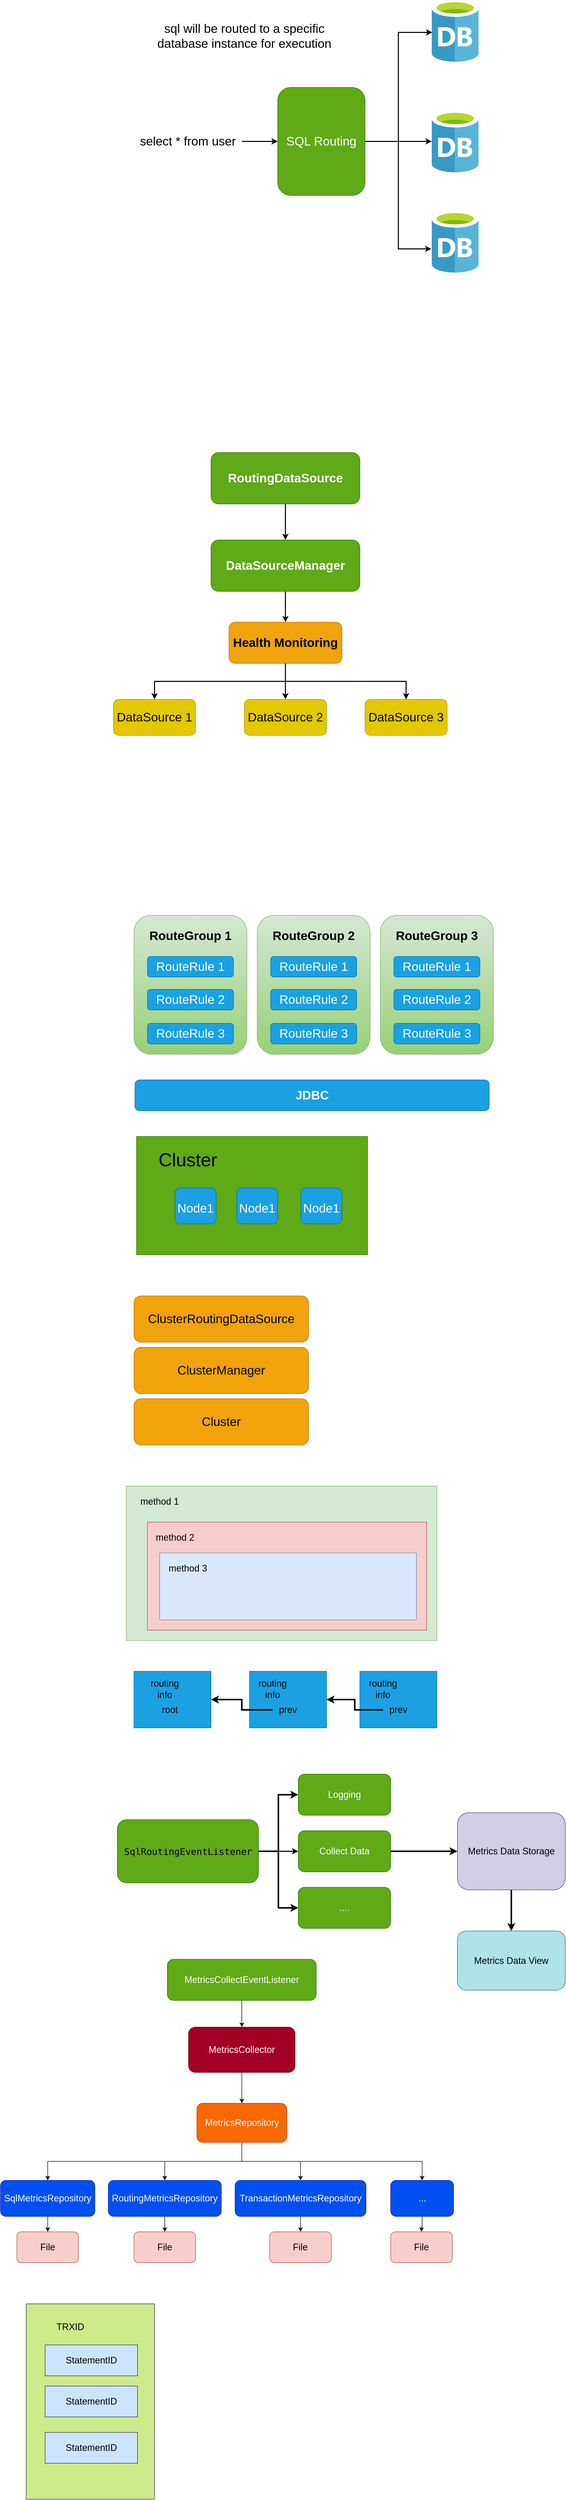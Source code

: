 <mxfile version="20.5.3" type="embed"><diagram id="23iRSUPoRavnBvh4doch" name="Page-1"><mxGraphModel dx="1753" dy="402" grid="1" gridSize="10" guides="1" tooltips="1" connect="1" arrows="1" fold="1" page="1" pageScale="1" pageWidth="827" pageHeight="1169" math="0" shadow="0"><root><mxCell id="0"/><mxCell id="1" parent="0"/><mxCell id="12" style="edgeStyle=orthogonalEdgeStyle;rounded=0;orthogonalLoop=1;jettySize=auto;html=1;entryX=0.011;entryY=0.525;entryDx=0;entryDy=0;entryPerimeter=0;fontSize=18;strokeWidth=2;" parent="1" source="2" target="4" edge="1"><mxGeometry relative="1" as="geometry"/></mxCell><mxCell id="13" style="edgeStyle=orthogonalEdgeStyle;rounded=0;orthogonalLoop=1;jettySize=auto;html=1;fontSize=18;strokeWidth=2;" parent="1" source="2" target="10" edge="1"><mxGeometry relative="1" as="geometry"/></mxCell><mxCell id="14" style="edgeStyle=orthogonalEdgeStyle;rounded=0;orthogonalLoop=1;jettySize=auto;html=1;entryX=-0.011;entryY=0.617;entryDx=0;entryDy=0;entryPerimeter=0;fontSize=18;strokeWidth=2;" parent="1" source="2" target="6" edge="1"><mxGeometry relative="1" as="geometry"/></mxCell><mxCell id="2" value="&lt;font style=&quot;font-size: 24px;&quot;&gt;SQL Routing&lt;/font&gt;" style="rounded=1;whiteSpace=wrap;html=1;fillColor=#60a917;fontColor=#ffffff;strokeColor=#2D7600;" parent="1" vertex="1"><mxGeometry x="350" y="220" width="170" height="210" as="geometry"/></mxCell><mxCell id="4" value="" style="sketch=0;aspect=fixed;html=1;points=[];align=center;image;fontSize=12;image=img/lib/mscae/Database_General.svg;" parent="1" vertex="1"><mxGeometry x="650" y="50" width="91.2" height="120" as="geometry"/></mxCell><mxCell id="6" value="" style="sketch=0;aspect=fixed;html=1;points=[];align=center;image;fontSize=12;image=img/lib/mscae/Database_General.svg;" parent="1" vertex="1"><mxGeometry x="650" y="460" width="91.2" height="120" as="geometry"/></mxCell><mxCell id="10" value="" style="sketch=0;aspect=fixed;html=1;points=[];align=center;image;fontSize=12;image=img/lib/mscae/Database_General.svg;" parent="1" vertex="1"><mxGeometry x="650" y="265" width="91.2" height="120" as="geometry"/></mxCell><mxCell id="15" style="edgeStyle=orthogonalEdgeStyle;rounded=0;orthogonalLoop=1;jettySize=auto;html=1;entryX=0;entryY=0.5;entryDx=0;entryDy=0;fontSize=24;strokeWidth=2;" parent="1" source="11" target="2" edge="1"><mxGeometry relative="1" as="geometry"/></mxCell><mxCell id="11" value="&lt;font style=&quot;font-size: 24px;&quot;&gt;select * from user&lt;/font&gt;" style="text;html=1;strokeColor=none;fillColor=none;align=center;verticalAlign=middle;whiteSpace=wrap;rounded=0;fontSize=18;" parent="1" vertex="1"><mxGeometry x="70" y="302.5" width="210" height="45" as="geometry"/></mxCell><mxCell id="19" value="&lt;span style=&quot;&quot;&gt;sql will be routed to a specific database instance for execution&lt;/span&gt;" style="text;html=1;strokeColor=none;fillColor=none;align=center;verticalAlign=middle;whiteSpace=wrap;rounded=0;fontSize=24;" parent="1" vertex="1"><mxGeometry x="90" y="60" width="390" height="120" as="geometry"/></mxCell><mxCell id="32" style="edgeStyle=orthogonalEdgeStyle;rounded=0;orthogonalLoop=1;jettySize=auto;html=1;strokeWidth=2;fontSize=24;" parent="1" source="22" target="31" edge="1"><mxGeometry relative="1" as="geometry"/></mxCell><mxCell id="22" value="&lt;b&gt;&lt;font style=&quot;font-size: 24px;&quot;&gt;DataSourceManager&lt;/font&gt;&lt;/b&gt;" style="rounded=1;whiteSpace=wrap;html=1;fillColor=#60a917;fontColor=#ffffff;strokeColor=#2D7600;" parent="1" vertex="1"><mxGeometry x="220" y="1100" width="290" height="100" as="geometry"/></mxCell><mxCell id="23" value="DataSource 1" style="rounded=1;whiteSpace=wrap;html=1;fontSize=24;fillColor=#e3c800;fontColor=#000000;strokeColor=#B09500;" parent="1" vertex="1"><mxGeometry x="30" y="1410" width="160" height="70" as="geometry"/></mxCell><mxCell id="24" value="DataSource 2" style="rounded=1;whiteSpace=wrap;html=1;fontSize=24;fillColor=#e3c800;fontColor=#000000;strokeColor=#B09500;" parent="1" vertex="1"><mxGeometry x="285" y="1410" width="160" height="70" as="geometry"/></mxCell><mxCell id="25" value="DataSource 3" style="rounded=1;whiteSpace=wrap;html=1;fontSize=24;fillColor=#e3c800;fontColor=#000000;strokeColor=#B09500;" parent="1" vertex="1"><mxGeometry x="520" y="1410" width="160" height="70" as="geometry"/></mxCell><mxCell id="33" style="edgeStyle=orthogonalEdgeStyle;rounded=0;orthogonalLoop=1;jettySize=auto;html=1;strokeWidth=2;fontSize=24;" parent="1" source="31" target="24" edge="1"><mxGeometry relative="1" as="geometry"/></mxCell><mxCell id="34" style="edgeStyle=orthogonalEdgeStyle;rounded=0;orthogonalLoop=1;jettySize=auto;html=1;strokeWidth=2;fontSize=24;exitX=0.5;exitY=1;exitDx=0;exitDy=0;" parent="1" source="31" target="25" edge="1"><mxGeometry relative="1" as="geometry"/></mxCell><mxCell id="35" style="edgeStyle=orthogonalEdgeStyle;rounded=0;orthogonalLoop=1;jettySize=auto;html=1;strokeWidth=2;fontSize=24;exitX=0.5;exitY=1;exitDx=0;exitDy=0;" parent="1" source="31" target="23" edge="1"><mxGeometry relative="1" as="geometry"/></mxCell><mxCell id="31" value="&lt;b&gt;&lt;font style=&quot;font-size: 24px;&quot;&gt;Health Monitoring&lt;/font&gt;&lt;/b&gt;" style="rounded=1;whiteSpace=wrap;html=1;fillColor=#f0a30a;fontColor=#000000;strokeColor=#BD7000;" parent="1" vertex="1"><mxGeometry x="255" y="1260" width="220" height="80" as="geometry"/></mxCell><mxCell id="40" style="edgeStyle=orthogonalEdgeStyle;rounded=0;orthogonalLoop=1;jettySize=auto;html=1;strokeWidth=2;fontSize=24;" parent="1" source="37" target="22" edge="1"><mxGeometry relative="1" as="geometry"/></mxCell><mxCell id="37" value="&lt;b&gt;&lt;font style=&quot;font-size: 24px;&quot;&gt;RoutingDataSource&lt;/font&gt;&lt;/b&gt;" style="rounded=1;whiteSpace=wrap;html=1;fillColor=#60a917;fontColor=#ffffff;strokeColor=#2D7600;" parent="1" vertex="1"><mxGeometry x="220" y="930" width="290" height="100" as="geometry"/></mxCell><mxCell id="41" value="" style="rounded=1;whiteSpace=wrap;html=1;fillColor=#d5e8d4;strokeColor=#82b366;gradientColor=#97d077;" parent="1" vertex="1"><mxGeometry x="70" y="1830" width="220" height="270" as="geometry"/></mxCell><mxCell id="42" value="&lt;font style=&quot;font-size: 24px;&quot; color=&quot;#000000&quot;&gt;&lt;b style=&quot;&quot;&gt;RouteGroup 1&lt;/b&gt;&lt;/font&gt;" style="text;html=1;strokeColor=none;fillColor=none;align=center;verticalAlign=middle;whiteSpace=wrap;rounded=0;" parent="1" vertex="1"><mxGeometry x="78.13" y="1850" width="203.75" height="40" as="geometry"/></mxCell><mxCell id="43" value="&lt;font color=&quot;#ffffff&quot;&gt;RouteRule 1&lt;/font&gt;" style="rounded=1;whiteSpace=wrap;html=1;fontSize=24;fillColor=#1ba1e2;strokeColor=#006EAF;fontColor=#ffffff;" parent="1" vertex="1"><mxGeometry x="96.25" y="1910" width="167.5" height="40" as="geometry"/></mxCell><mxCell id="44" value="&lt;font color=&quot;#ffffff&quot;&gt;RouteRule 2&lt;/font&gt;" style="rounded=1;whiteSpace=wrap;html=1;fontSize=24;fillColor=#1ba1e2;strokeColor=#006EAF;fontColor=#ffffff;" parent="1" vertex="1"><mxGeometry x="96.25" y="1974" width="167.5" height="40" as="geometry"/></mxCell><mxCell id="45" value="&lt;font color=&quot;#ffffff&quot;&gt;RouteRule 3&lt;/font&gt;" style="rounded=1;whiteSpace=wrap;html=1;fontSize=24;fillColor=#1ba1e2;strokeColor=#006EAF;fontColor=#ffffff;" parent="1" vertex="1"><mxGeometry x="96.25" y="2040" width="167.5" height="40" as="geometry"/></mxCell><mxCell id="46" value="" style="rounded=1;whiteSpace=wrap;html=1;fillColor=#d5e8d4;strokeColor=#82b366;gradientColor=#97d077;" parent="1" vertex="1"><mxGeometry x="310" y="1830" width="220" height="270" as="geometry"/></mxCell><mxCell id="47" value="&lt;font style=&quot;font-size: 24px;&quot; color=&quot;#000000&quot;&gt;&lt;b style=&quot;&quot;&gt;RouteGroup 2&lt;/b&gt;&lt;/font&gt;" style="text;html=1;strokeColor=none;fillColor=none;align=center;verticalAlign=middle;whiteSpace=wrap;rounded=0;" parent="1" vertex="1"><mxGeometry x="318.13" y="1850" width="203.75" height="40" as="geometry"/></mxCell><mxCell id="48" value="&lt;font color=&quot;#ffffff&quot;&gt;RouteRule 1&lt;/font&gt;" style="rounded=1;whiteSpace=wrap;html=1;fontSize=24;fillColor=#1ba1e2;strokeColor=#006EAF;fontColor=#ffffff;" parent="1" vertex="1"><mxGeometry x="336.25" y="1910" width="167.5" height="40" as="geometry"/></mxCell><mxCell id="49" value="&lt;font color=&quot;#ffffff&quot;&gt;RouteRule 2&lt;/font&gt;" style="rounded=1;whiteSpace=wrap;html=1;fontSize=24;fillColor=#1ba1e2;strokeColor=#006EAF;fontColor=#ffffff;" parent="1" vertex="1"><mxGeometry x="336.25" y="1974" width="167.5" height="40" as="geometry"/></mxCell><mxCell id="50" value="&lt;font color=&quot;#ffffff&quot;&gt;RouteRule 3&lt;/font&gt;" style="rounded=1;whiteSpace=wrap;html=1;fontSize=24;fillColor=#1ba1e2;strokeColor=#006EAF;fontColor=#ffffff;" parent="1" vertex="1"><mxGeometry x="336.25" y="2040" width="167.5" height="40" as="geometry"/></mxCell><mxCell id="51" value="" style="rounded=1;whiteSpace=wrap;html=1;fillColor=#d5e8d4;strokeColor=#82b366;gradientColor=#97d077;" parent="1" vertex="1"><mxGeometry x="550" y="1830" width="220" height="270" as="geometry"/></mxCell><mxCell id="52" value="&lt;font style=&quot;font-size: 24px;&quot; color=&quot;#000000&quot;&gt;&lt;b style=&quot;&quot;&gt;RouteGroup 3&lt;/b&gt;&lt;/font&gt;" style="text;html=1;strokeColor=none;fillColor=none;align=center;verticalAlign=middle;whiteSpace=wrap;rounded=0;" parent="1" vertex="1"><mxGeometry x="558.13" y="1850" width="203.75" height="40" as="geometry"/></mxCell><mxCell id="53" value="&lt;font color=&quot;#ffffff&quot;&gt;RouteRule 1&lt;/font&gt;" style="rounded=1;whiteSpace=wrap;html=1;fontSize=24;fillColor=#1ba1e2;strokeColor=#006EAF;fontColor=#ffffff;" parent="1" vertex="1"><mxGeometry x="576.25" y="1910" width="167.5" height="40" as="geometry"/></mxCell><mxCell id="54" value="&lt;font color=&quot;#ffffff&quot;&gt;RouteRule 2&lt;/font&gt;" style="rounded=1;whiteSpace=wrap;html=1;fontSize=24;fillColor=#1ba1e2;strokeColor=#006EAF;fontColor=#ffffff;" parent="1" vertex="1"><mxGeometry x="576.25" y="1974" width="167.5" height="40" as="geometry"/></mxCell><mxCell id="55" value="&lt;font color=&quot;#ffffff&quot;&gt;RouteRule 3&lt;/font&gt;" style="rounded=1;whiteSpace=wrap;html=1;fontSize=24;fillColor=#1ba1e2;strokeColor=#006EAF;fontColor=#ffffff;" parent="1" vertex="1"><mxGeometry x="576.25" y="2040" width="167.5" height="40" as="geometry"/></mxCell><mxCell id="56" value="&lt;font style=&quot;font-size: 24px;&quot;&gt;&lt;b&gt;JDBC&lt;/b&gt;&lt;/font&gt;" style="rounded=1;whiteSpace=wrap;html=1;fillColor=#1ba1e2;fontColor=#ffffff;strokeColor=#006EAF;" parent="1" vertex="1"><mxGeometry x="71.88" y="2150" width="690" height="60" as="geometry"/></mxCell><mxCell id="57" value="" style="rounded=0;whiteSpace=wrap;html=1;fontSize=24;fillColor=#60a917;strokeColor=#2D7600;fontColor=#ffffff;" parent="1" vertex="1"><mxGeometry x="75.01" y="2260" width="450" height="230" as="geometry"/></mxCell><mxCell id="58" value="&lt;span style=&quot;&quot; data-slate-fragment=&quot;JTVCJTdCJTIydHlwZSUyMiUzQSUyMnBhcmFncmFwaCUyMiUyQyUyMmNoaWxkcmVuJTIyJTNBJTVCJTdCJTIyaWQlMjIlM0ElMjJWZDJMZ3hYcGFCJTIyJTJDJTIycGFyYUlkeCUyMiUzQTAlMkMlMjJzcmMlMjIlM0ElMjJjbHVzdGVyJTIyJTJDJTIyZHN0JTIyJTNBJTIyJUU3JUIwJTg3JTIyJTJDJTIybWV0YWRhdGElMjIlM0ElMjIlMjIlMkMlMjJtZXRhRGF0YSUyMiUzQSU1QiU1RCUyQyUyMnRleHQlMjIlM0ElMjJjbHVzdGVyJTIyJTdEJTVEJTdEJTVE&quot;&gt;&lt;font style=&quot;font-size: 36px;&quot;&gt;Cluster&lt;/font&gt;&lt;/span&gt;" style="text;html=1;strokeColor=none;fillColor=none;align=center;verticalAlign=middle;whiteSpace=wrap;rounded=0;fontSize=24;" parent="1" vertex="1"><mxGeometry x="120" y="2280" width="110" height="50" as="geometry"/></mxCell><mxCell id="59" value="&lt;font style=&quot;font-size: 24px;&quot;&gt;Node1&lt;/font&gt;" style="rounded=1;whiteSpace=wrap;html=1;fontSize=36;fillColor=#1ba1e2;fontColor=#ffffff;strokeColor=#006EAF;" parent="1" vertex="1"><mxGeometry x="150" y="2360" width="80" height="70" as="geometry"/></mxCell><mxCell id="60" value="&lt;font style=&quot;font-size: 24px;&quot;&gt;Node1&lt;/font&gt;" style="rounded=1;whiteSpace=wrap;html=1;fontSize=36;fillColor=#1ba1e2;fontColor=#ffffff;strokeColor=#006EAF;" parent="1" vertex="1"><mxGeometry x="270" y="2360" width="80" height="70" as="geometry"/></mxCell><mxCell id="61" value="&lt;font style=&quot;font-size: 24px;&quot;&gt;Node1&lt;/font&gt;" style="rounded=1;whiteSpace=wrap;html=1;fontSize=36;fillColor=#1ba1e2;fontColor=#ffffff;strokeColor=#006EAF;" parent="1" vertex="1"><mxGeometry x="395" y="2360" width="80" height="70" as="geometry"/></mxCell><mxCell id="62" value="ClusterRoutingDataSource" style="rounded=1;whiteSpace=wrap;html=1;fontSize=24;fillColor=#f0a30a;strokeColor=#BD7000;fontColor=#000000;" parent="1" vertex="1"><mxGeometry x="70" y="2570" width="339.99" height="90" as="geometry"/></mxCell><mxCell id="63" value="ClusterManager" style="rounded=1;whiteSpace=wrap;html=1;fontSize=24;fillColor=#f0a30a;strokeColor=#BD7000;fontColor=#000000;" parent="1" vertex="1"><mxGeometry x="70" y="2670" width="339.99" height="90" as="geometry"/></mxCell><mxCell id="64" value="Cluster" style="rounded=1;whiteSpace=wrap;html=1;fontSize=24;fillColor=#f0a30a;strokeColor=#BD7000;fontColor=#000000;" parent="1" vertex="1"><mxGeometry x="70" y="2770" width="339.99" height="90" as="geometry"/></mxCell><mxCell id="65" value="" style="rounded=0;whiteSpace=wrap;html=1;fillColor=#d5e8d4;strokeColor=#82b366;" parent="1" vertex="1"><mxGeometry x="55" y="2940" width="605" height="300" as="geometry"/></mxCell><mxCell id="66" value="&lt;font color=&quot;#000000&quot; style=&quot;font-size: 18px;&quot;&gt;method 1&lt;/font&gt;" style="text;html=1;strokeColor=none;fillColor=none;align=center;verticalAlign=middle;whiteSpace=wrap;rounded=0;" parent="1" vertex="1"><mxGeometry x="80" y="2950" width="80" height="40" as="geometry"/></mxCell><mxCell id="67" value="" style="rounded=0;whiteSpace=wrap;html=1;fillColor=#f8cecc;strokeColor=#b85450;" parent="1" vertex="1"><mxGeometry x="96.25" y="3010" width="543.75" height="210" as="geometry"/></mxCell><mxCell id="68" value="&lt;font color=&quot;#000000&quot; style=&quot;font-size: 18px;&quot;&gt;method 2&lt;/font&gt;" style="text;html=1;strokeColor=none;fillColor=none;align=center;verticalAlign=middle;whiteSpace=wrap;rounded=0;" parent="1" vertex="1"><mxGeometry x="110" y="3020" width="80" height="40" as="geometry"/></mxCell><mxCell id="69" value="" style="rounded=0;whiteSpace=wrap;html=1;fillColor=#dae8fc;strokeColor=#6c8ebf;" parent="1" vertex="1"><mxGeometry x="120.01" y="3070" width="499.99" height="130" as="geometry"/></mxCell><mxCell id="70" value="&lt;font color=&quot;#000000&quot; style=&quot;font-size: 18px;&quot;&gt;method 3&lt;/font&gt;" style="text;html=1;strokeColor=none;fillColor=none;align=center;verticalAlign=middle;whiteSpace=wrap;rounded=0;" parent="1" vertex="1"><mxGeometry x="135" y="3080" width="80" height="40" as="geometry"/></mxCell><mxCell id="71" value="" style="rounded=0;whiteSpace=wrap;html=1;fontColor=#ffffff;fillColor=#1ba1e2;strokeColor=#006EAF;" parent="1" vertex="1"><mxGeometry x="70" y="3300" width="150" height="110" as="geometry"/></mxCell><mxCell id="74" value="routing info" style="text;html=1;strokeColor=none;fillColor=none;align=center;verticalAlign=middle;whiteSpace=wrap;rounded=0;fontSize=18;fontColor=#000000;" parent="1" vertex="1"><mxGeometry x="100" y="3320" width="60" height="30" as="geometry"/></mxCell><mxCell id="75" value="" style="rounded=0;whiteSpace=wrap;html=1;fontColor=#ffffff;fillColor=#1ba1e2;strokeColor=#006EAF;" parent="1" vertex="1"><mxGeometry x="295.01" y="3300" width="150" height="110" as="geometry"/></mxCell><mxCell id="76" value="routing info" style="text;html=1;strokeColor=none;fillColor=none;align=center;verticalAlign=middle;whiteSpace=wrap;rounded=0;fontSize=18;fontColor=#000000;" parent="1" vertex="1"><mxGeometry x="310" y="3320" width="60" height="30" as="geometry"/></mxCell><mxCell id="78" style="edgeStyle=orthogonalEdgeStyle;rounded=0;orthogonalLoop=1;jettySize=auto;html=1;entryX=1;entryY=0.5;entryDx=0;entryDy=0;fontSize=18;fontColor=#000000;strokeWidth=3;" parent="1" source="77" target="71" edge="1"><mxGeometry relative="1" as="geometry"/></mxCell><mxCell id="77" value="prev" style="text;html=1;strokeColor=none;fillColor=none;align=center;verticalAlign=middle;whiteSpace=wrap;rounded=0;fontSize=18;fontColor=#000000;" parent="1" vertex="1"><mxGeometry x="340.01" y="3360" width="60" height="30" as="geometry"/></mxCell><mxCell id="79" value="" style="rounded=0;whiteSpace=wrap;html=1;fontColor=#ffffff;fillColor=#1ba1e2;strokeColor=#006EAF;" parent="1" vertex="1"><mxGeometry x="510" y="3300" width="150" height="110" as="geometry"/></mxCell><mxCell id="80" value="routing info" style="text;html=1;strokeColor=none;fillColor=none;align=center;verticalAlign=middle;whiteSpace=wrap;rounded=0;fontSize=18;fontColor=#000000;" parent="1" vertex="1"><mxGeometry x="524.99" y="3320" width="60" height="30" as="geometry"/></mxCell><mxCell id="82" style="edgeStyle=orthogonalEdgeStyle;rounded=0;orthogonalLoop=1;jettySize=auto;html=1;entryX=1;entryY=0.5;entryDx=0;entryDy=0;fontSize=18;fontColor=#000000;strokeWidth=3;" parent="1" source="81" target="75" edge="1"><mxGeometry relative="1" as="geometry"/></mxCell><mxCell id="81" value="prev" style="text;html=1;strokeColor=none;fillColor=none;align=center;verticalAlign=middle;whiteSpace=wrap;rounded=0;fontSize=18;fontColor=#000000;" parent="1" vertex="1"><mxGeometry x="555" y="3360" width="60" height="30" as="geometry"/></mxCell><mxCell id="83" value="root" style="text;html=1;strokeColor=none;fillColor=none;align=center;verticalAlign=middle;whiteSpace=wrap;rounded=0;fontSize=18;fontColor=#000000;" parent="1" vertex="1"><mxGeometry x="110" y="3360" width="60" height="30" as="geometry"/></mxCell><mxCell id="86" value="" style="edgeStyle=orthogonalEdgeStyle;rounded=0;orthogonalLoop=1;jettySize=auto;html=1;fontColor=#000000;entryX=0;entryY=0.5;entryDx=0;entryDy=0;strokeWidth=3;" parent="1" source="84" target="85" edge="1"><mxGeometry relative="1" as="geometry"/></mxCell><mxCell id="88" style="edgeStyle=orthogonalEdgeStyle;rounded=0;orthogonalLoop=1;jettySize=auto;html=1;entryX=0;entryY=0.5;entryDx=0;entryDy=0;fontSize=18;fontColor=#000000;strokeWidth=2;" parent="1" source="84" target="87" edge="1"><mxGeometry relative="1" as="geometry"/></mxCell><mxCell id="90" style="edgeStyle=orthogonalEdgeStyle;rounded=0;orthogonalLoop=1;jettySize=auto;html=1;entryX=0;entryY=0.5;entryDx=0;entryDy=0;fontSize=18;fontColor=#000000;strokeWidth=3;" parent="1" source="84" target="89" edge="1"><mxGeometry relative="1" as="geometry"/></mxCell><mxCell id="84" value="&lt;pre style=&quot;&quot;&gt;&lt;font style=&quot;font-size: 18px;&quot; color=&quot;#000000&quot;&gt;SqlRoutingEventListener&lt;/font&gt;&lt;/pre&gt;" style="rounded=1;whiteSpace=wrap;html=1;fillColor=#60a917;fontColor=#ffffff;strokeColor=#2D7600;" parent="1" vertex="1"><mxGeometry x="37.5" y="3588.5" width="275" height="123" as="geometry"/></mxCell><mxCell id="85" value="&lt;font style=&quot;font-size: 18px;&quot;&gt;Logging&lt;/font&gt;" style="whiteSpace=wrap;html=1;fillColor=#60a917;strokeColor=#2D7600;fontColor=#ffffff;rounded=1;" parent="1" vertex="1"><mxGeometry x="390" y="3500" width="180" height="80" as="geometry"/></mxCell><mxCell id="93" style="edgeStyle=orthogonalEdgeStyle;rounded=0;orthogonalLoop=1;jettySize=auto;html=1;fontSize=18;fontColor=#000000;strokeWidth=3;" parent="1" source="87" target="92" edge="1"><mxGeometry relative="1" as="geometry"/></mxCell><mxCell id="87" value="&lt;font style=&quot;font-size: 18px;&quot;&gt;Collect Data&lt;/font&gt;" style="whiteSpace=wrap;html=1;fillColor=#60a917;strokeColor=#2D7600;fontColor=#ffffff;rounded=1;" parent="1" vertex="1"><mxGeometry x="390" y="3610" width="180" height="80" as="geometry"/></mxCell><mxCell id="89" value="&lt;font style=&quot;font-size: 18px;&quot;&gt;....&lt;/font&gt;" style="whiteSpace=wrap;html=1;fillColor=#60a917;strokeColor=#2D7600;fontColor=#ffffff;rounded=1;" parent="1" vertex="1"><mxGeometry x="390" y="3720" width="180" height="80" as="geometry"/></mxCell><mxCell id="95" value="" style="edgeStyle=orthogonalEdgeStyle;rounded=0;orthogonalLoop=1;jettySize=auto;html=1;fontSize=18;fontColor=#000000;strokeWidth=3;" parent="1" source="92" target="94" edge="1"><mxGeometry relative="1" as="geometry"/></mxCell><mxCell id="92" value="&lt;font color=&quot;#000000&quot;&gt;Metrics Data Storage&lt;/font&gt;" style="rounded=1;whiteSpace=wrap;html=1;fontSize=18;fillColor=#d0cee2;strokeColor=#56517e;" parent="1" vertex="1"><mxGeometry x="700" y="3575" width="210" height="150" as="geometry"/></mxCell><mxCell id="94" value="&lt;font color=&quot;#000000&quot;&gt;Metrics Data View&lt;/font&gt;" style="rounded=1;whiteSpace=wrap;html=1;fontSize=18;fillColor=#b0e3e6;strokeColor=#0e8088;" parent="1" vertex="1"><mxGeometry x="700" y="3805" width="210" height="115" as="geometry"/></mxCell><mxCell id="98" value="" style="edgeStyle=orthogonalEdgeStyle;rounded=0;orthogonalLoop=1;jettySize=auto;html=1;" parent="1" source="96" target="97" edge="1"><mxGeometry relative="1" as="geometry"/></mxCell><mxCell id="96" value="&lt;font style=&quot;font-size: 18px;&quot;&gt;MetricsCollectEventListener&lt;/font&gt;" style="whiteSpace=wrap;html=1;fillColor=#60a917;strokeColor=#2D7600;fontColor=#ffffff;rounded=1;" parent="1" vertex="1"><mxGeometry x="135" y="3860" width="290" height="80" as="geometry"/></mxCell><mxCell id="100" value="" style="edgeStyle=orthogonalEdgeStyle;rounded=0;orthogonalLoop=1;jettySize=auto;html=1;" parent="1" source="97" target="99" edge="1"><mxGeometry relative="1" as="geometry"/></mxCell><mxCell id="97" value="&lt;font style=&quot;font-size: 18px;&quot;&gt;MetricsCollector&lt;/font&gt;" style="whiteSpace=wrap;html=1;fillColor=#a20025;strokeColor=#6F0000;rounded=1;fontColor=#ffffff;" parent="1" vertex="1"><mxGeometry x="176.25" y="3992" width="207.5" height="88" as="geometry"/></mxCell><mxCell id="102" value="" style="edgeStyle=orthogonalEdgeStyle;rounded=0;orthogonalLoop=1;jettySize=auto;html=1;exitX=0.5;exitY=1;exitDx=0;exitDy=0;" parent="1" source="99" target="101" edge="1"><mxGeometry relative="1" as="geometry"/></mxCell><mxCell id="106" style="edgeStyle=orthogonalEdgeStyle;rounded=0;orthogonalLoop=1;jettySize=auto;html=1;entryX=0.5;entryY=0;entryDx=0;entryDy=0;" parent="1" source="99" target="103" edge="1"><mxGeometry relative="1" as="geometry"/></mxCell><mxCell id="107" style="edgeStyle=orthogonalEdgeStyle;rounded=0;orthogonalLoop=1;jettySize=auto;html=1;entryX=0.5;entryY=0;entryDx=0;entryDy=0;" parent="1" source="99" target="104" edge="1"><mxGeometry relative="1" as="geometry"/></mxCell><mxCell id="108" style="edgeStyle=orthogonalEdgeStyle;rounded=0;orthogonalLoop=1;jettySize=auto;html=1;entryX=0.5;entryY=0;entryDx=0;entryDy=0;exitX=0.5;exitY=1;exitDx=0;exitDy=0;" parent="1" source="99" target="105" edge="1"><mxGeometry relative="1" as="geometry"/></mxCell><mxCell id="99" value="&lt;font color=&quot;#ffffff&quot; style=&quot;font-size: 18px;&quot;&gt;MetricsRepository&lt;/font&gt;" style="whiteSpace=wrap;html=1;fillColor=#fa6800;strokeColor=#C73500;fontColor=#000000;rounded=1;" parent="1" vertex="1"><mxGeometry x="192.5" y="4140" width="175" height="76" as="geometry"/></mxCell><mxCell id="110" value="" style="edgeStyle=orthogonalEdgeStyle;rounded=0;orthogonalLoop=1;jettySize=auto;html=1;" parent="1" source="101" target="109" edge="1"><mxGeometry relative="1" as="geometry"/></mxCell><mxCell id="101" value="&lt;font style=&quot;font-size: 18px;&quot;&gt;&lt;font style=&quot;&quot;&gt;SqlMetrics&lt;/font&gt;Repository&lt;/font&gt;" style="rounded=1;whiteSpace=wrap;html=1;fillColor=#0050ef;strokeColor=#001DBC;fontColor=#ffffff;" parent="1" vertex="1"><mxGeometry x="-190" y="4290" width="183.75" height="70" as="geometry"/></mxCell><mxCell id="112" style="edgeStyle=orthogonalEdgeStyle;rounded=0;orthogonalLoop=1;jettySize=auto;html=1;fontSize=18;fontColor=#000000;" parent="1" source="103" target="111" edge="1"><mxGeometry relative="1" as="geometry"/></mxCell><mxCell id="103" value="&lt;font style=&quot;font-size: 18px;&quot;&gt;&lt;font style=&quot;&quot;&gt;RoutingMetrics&lt;/font&gt;Repository&lt;/font&gt;" style="rounded=1;whiteSpace=wrap;html=1;fillColor=#0050ef;strokeColor=#001DBC;fontColor=#ffffff;" parent="1" vertex="1"><mxGeometry x="20" y="4290" width="220" height="70" as="geometry"/></mxCell><mxCell id="114" style="edgeStyle=orthogonalEdgeStyle;rounded=0;orthogonalLoop=1;jettySize=auto;html=1;fontSize=18;fontColor=#000000;" parent="1" source="104" target="113" edge="1"><mxGeometry relative="1" as="geometry"/></mxCell><mxCell id="104" value="&lt;font style=&quot;font-size: 18px;&quot;&gt;&lt;font style=&quot;&quot;&gt;TransactionMetrics&lt;/font&gt;Repository&lt;/font&gt;" style="rounded=1;whiteSpace=wrap;html=1;fillColor=#0050ef;strokeColor=#001DBC;fontColor=#ffffff;" parent="1" vertex="1"><mxGeometry x="266.88" y="4290" width="255" height="70" as="geometry"/></mxCell><mxCell id="116" style="edgeStyle=orthogonalEdgeStyle;rounded=0;orthogonalLoop=1;jettySize=auto;html=1;fontSize=18;fontColor=#000000;" parent="1" source="105" target="115" edge="1"><mxGeometry relative="1" as="geometry"/></mxCell><mxCell id="105" value="&lt;span style=&quot;font-size: 18px;&quot;&gt;...&lt;/span&gt;" style="rounded=1;whiteSpace=wrap;html=1;fillColor=#0050ef;strokeColor=#001DBC;fontColor=#ffffff;" parent="1" vertex="1"><mxGeometry x="570" y="4290" width="122.5" height="70" as="geometry"/></mxCell><mxCell id="109" value="&lt;font style=&quot;font-size: 18px;&quot; color=&quot;#000000&quot;&gt;File&lt;/font&gt;" style="whiteSpace=wrap;html=1;fillColor=#f8cecc;strokeColor=#b85450;rounded=1;" parent="1" vertex="1"><mxGeometry x="-158.125" y="4390" width="120" height="60" as="geometry"/></mxCell><mxCell id="111" value="&lt;font style=&quot;font-size: 18px;&quot; color=&quot;#000000&quot;&gt;File&lt;/font&gt;" style="whiteSpace=wrap;html=1;fillColor=#f8cecc;strokeColor=#b85450;rounded=1;" parent="1" vertex="1"><mxGeometry x="69.995" y="4390" width="120" height="60" as="geometry"/></mxCell><mxCell id="113" value="&lt;font style=&quot;font-size: 18px;&quot; color=&quot;#000000&quot;&gt;File&lt;/font&gt;" style="whiteSpace=wrap;html=1;fillColor=#f8cecc;strokeColor=#b85450;rounded=1;" parent="1" vertex="1"><mxGeometry x="334.385" y="4390" width="120" height="60" as="geometry"/></mxCell><mxCell id="115" value="&lt;font style=&quot;font-size: 18px;&quot; color=&quot;#000000&quot;&gt;File&lt;/font&gt;" style="whiteSpace=wrap;html=1;fillColor=#f8cecc;strokeColor=#b85450;rounded=1;" parent="1" vertex="1"><mxGeometry x="570.005" y="4390" width="120" height="60" as="geometry"/></mxCell><mxCell id="117" value="" style="rounded=0;whiteSpace=wrap;html=1;fillColor=#cdeb8b;strokeColor=#36393d;" parent="1" vertex="1"><mxGeometry x="-140" y="4530" width="250" height="380" as="geometry"/></mxCell><mxCell id="118" value="&lt;font style=&quot;font-size: 18px;&quot; color=&quot;#000000&quot;&gt;TRXID&lt;/font&gt;" style="text;html=1;strokeColor=none;fillColor=none;align=center;verticalAlign=middle;whiteSpace=wrap;rounded=0;" parent="1" vertex="1"><mxGeometry x="-114.99" y="4560" width="121.87" height="30" as="geometry"/></mxCell><mxCell id="119" value="&lt;font color=&quot;#000000&quot;&gt;StatementID&lt;/font&gt;" style="rounded=0;whiteSpace=wrap;html=1;fontSize=18;fillColor=#cce5ff;strokeColor=#36393d;" parent="1" vertex="1"><mxGeometry x="-103.12" y="4610" width="180" height="60" as="geometry"/></mxCell><mxCell id="120" value="&lt;font color=&quot;#000000&quot;&gt;StatementID&lt;/font&gt;" style="rounded=0;whiteSpace=wrap;html=1;fontSize=18;fillColor=#cce5ff;strokeColor=#36393d;" parent="1" vertex="1"><mxGeometry x="-103.12" y="4690" width="180" height="60" as="geometry"/></mxCell><mxCell id="121" value="&lt;font color=&quot;#000000&quot;&gt;StatementID&lt;/font&gt;" style="rounded=0;whiteSpace=wrap;html=1;fontSize=18;fillColor=#cce5ff;strokeColor=#36393d;" parent="1" vertex="1"><mxGeometry x="-103.12" y="4780" width="180" height="60" as="geometry"/></mxCell></root></mxGraphModel></diagram></mxfile>